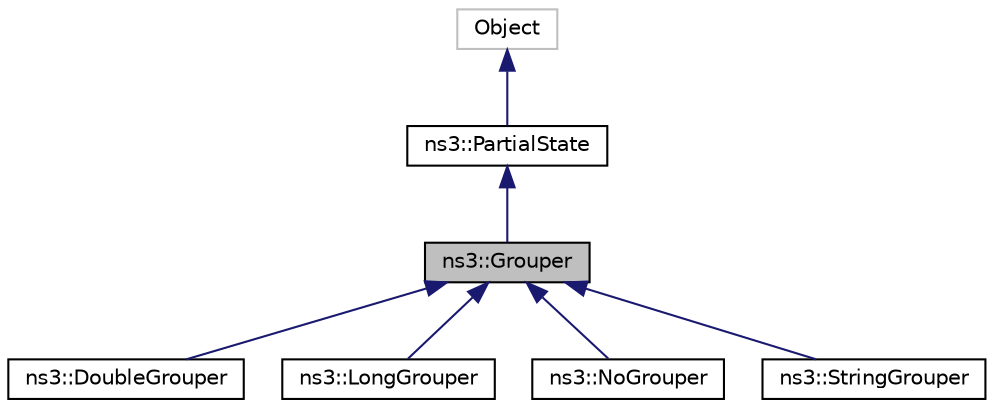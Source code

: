 digraph "ns3::Grouper"
{
 // LATEX_PDF_SIZE
  edge [fontname="Helvetica",fontsize="10",labelfontname="Helvetica",labelfontsize="10"];
  node [fontname="Helvetica",fontsize="10",shape=record];
  Node1 [label="ns3::Grouper",height=0.2,width=0.4,color="black", fillcolor="grey75", style="filled", fontcolor="black",tooltip=" "];
  Node2 -> Node1 [dir="back",color="midnightblue",fontsize="10",style="solid"];
  Node2 [label="ns3::PartialState",height=0.2,width=0.4,color="black", fillcolor="white", style="filled",URL="$classns3_1_1_partial_state.html",tooltip=" "];
  Node3 -> Node2 [dir="back",color="midnightblue",fontsize="10",style="solid"];
  Node3 [label="Object",height=0.2,width=0.4,color="grey75", fillcolor="white", style="filled",tooltip=" "];
  Node1 -> Node4 [dir="back",color="midnightblue",fontsize="10",style="solid"];
  Node4 [label="ns3::DoubleGrouper",height=0.2,width=0.4,color="black", fillcolor="white", style="filled",URL="$classns3_1_1_double_grouper.html",tooltip=" "];
  Node1 -> Node5 [dir="back",color="midnightblue",fontsize="10",style="solid"];
  Node5 [label="ns3::LongGrouper",height=0.2,width=0.4,color="black", fillcolor="white", style="filled",URL="$classns3_1_1_long_grouper.html",tooltip=" "];
  Node1 -> Node6 [dir="back",color="midnightblue",fontsize="10",style="solid"];
  Node6 [label="ns3::NoGrouper",height=0.2,width=0.4,color="black", fillcolor="white", style="filled",URL="$classns3_1_1_no_grouper.html",tooltip=" "];
  Node1 -> Node7 [dir="back",color="midnightblue",fontsize="10",style="solid"];
  Node7 [label="ns3::StringGrouper",height=0.2,width=0.4,color="black", fillcolor="white", style="filled",URL="$classns3_1_1_string_grouper.html",tooltip=" "];
}
